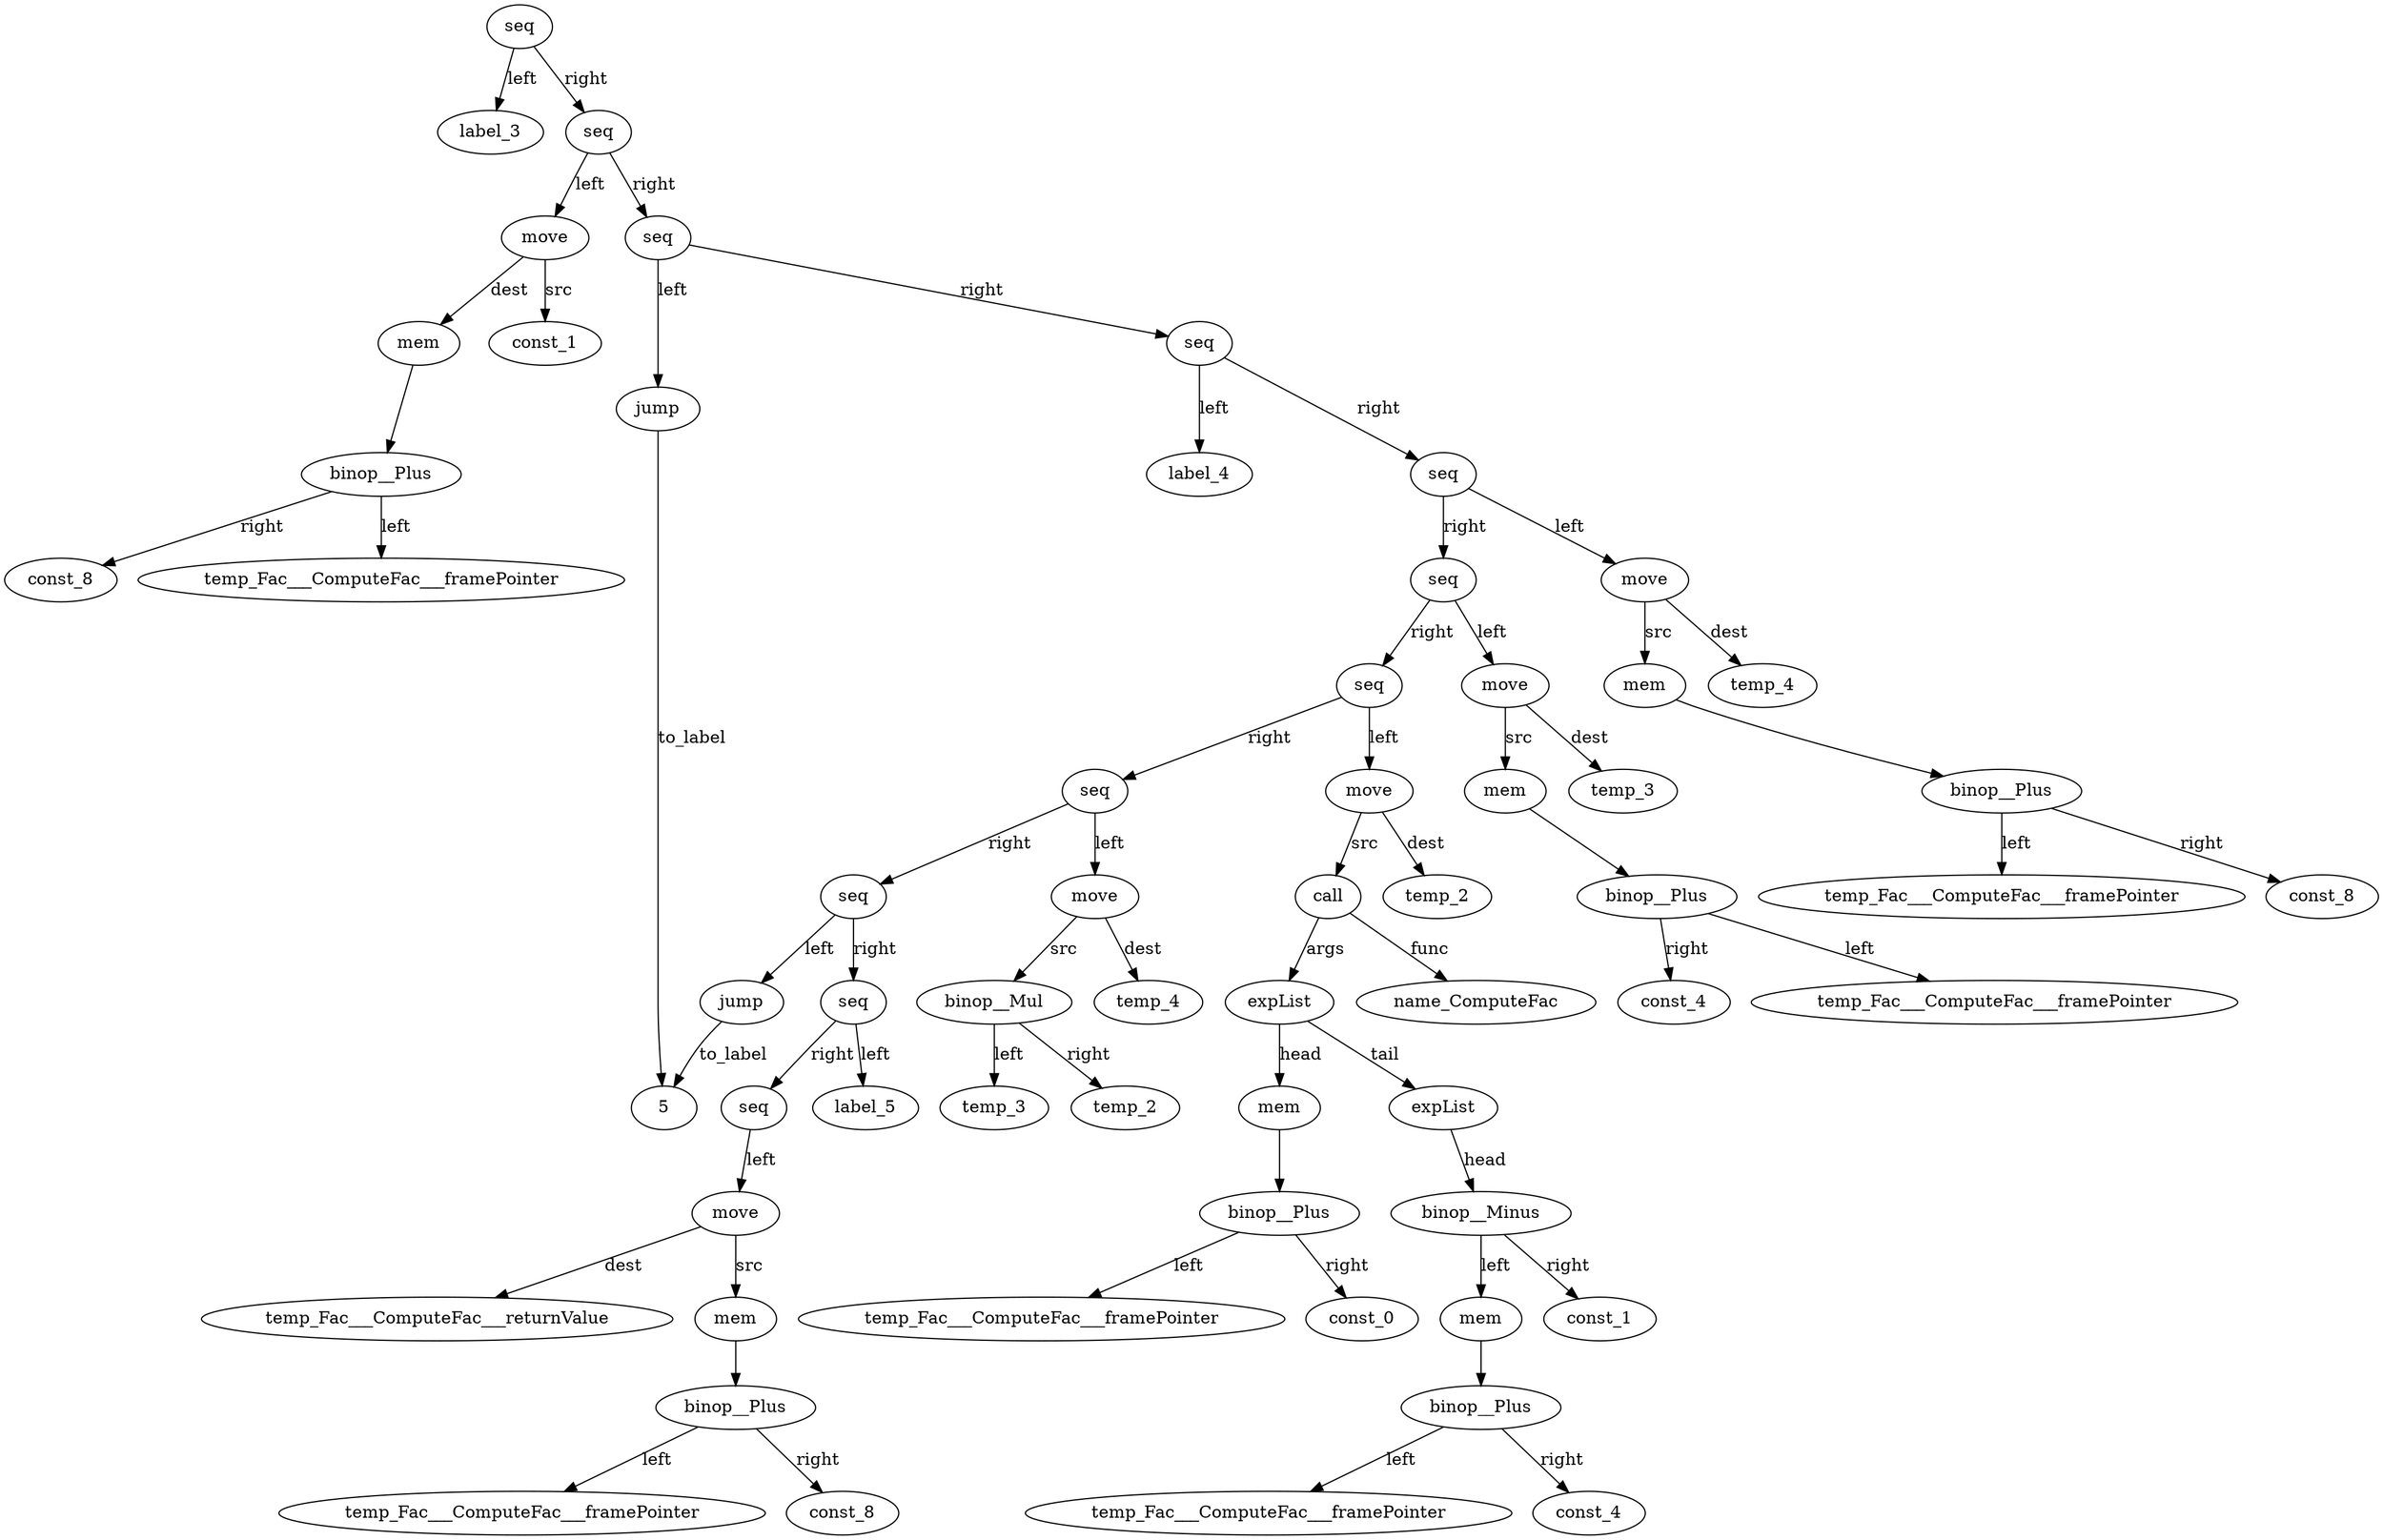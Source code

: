 digraph {
label_3__id_0 [ label="label_3" ]; 
temp_Fac___ComputeFac___framePointer__id_1 [ label="temp_Fac___ComputeFac___framePointer" ]; 
const_8__id_2 [ label="const_8" ]; 
binop__Plus__id_3 [ label="binop__Plus" ]; 
binop__Plus__id_3 -> const_8__id_2 [ label="right"] ; 
binop__Plus__id_3 -> temp_Fac___ComputeFac___framePointer__id_1 [ label="left"] ; 
mem__id_4 [ label="mem" ]; 
mem__id_4 -> binop__Plus__id_3 ; 
const_1__id_5 [ label="const_1" ]; 
move__id_6 [ label="move" ]; 
move__id_6 -> mem__id_4 [ label="dest"] ; 
move__id_6 -> const_1__id_5 [ label="src"] ; 
jump__id_7 [ label="jump" ]; 
jump__id_7 -> 5 [ label="to_label"] ; 
label_4__id_8 [ label="label_4" ]; 
temp_4__id_9 [ label="temp_4" ]; 
temp_Fac___ComputeFac___framePointer__id_10 [ label="temp_Fac___ComputeFac___framePointer" ]; 
const_8__id_11 [ label="const_8" ]; 
binop__Plus__id_12 [ label="binop__Plus" ]; 
binop__Plus__id_12 -> const_8__id_11 [ label="right"] ; 
binop__Plus__id_12 -> temp_Fac___ComputeFac___framePointer__id_10 [ label="left"] ; 
mem__id_13 [ label="mem" ]; 
mem__id_13 -> binop__Plus__id_12 ; 
move__id_14 [ label="move" ]; 
move__id_14 -> temp_4__id_9 [ label="dest"] ; 
move__id_14 -> mem__id_13 [ label="src"] ; 
temp_3__id_15 [ label="temp_3" ]; 
temp_Fac___ComputeFac___framePointer__id_16 [ label="temp_Fac___ComputeFac___framePointer" ]; 
const_4__id_17 [ label="const_4" ]; 
binop__Plus__id_18 [ label="binop__Plus" ]; 
binop__Plus__id_18 -> const_4__id_17 [ label="right"] ; 
binop__Plus__id_18 -> temp_Fac___ComputeFac___framePointer__id_16 [ label="left"] ; 
mem__id_19 [ label="mem" ]; 
mem__id_19 -> binop__Plus__id_18 ; 
move__id_20 [ label="move" ]; 
move__id_20 -> temp_3__id_15 [ label="dest"] ; 
move__id_20 -> mem__id_19 [ label="src"] ; 
temp_2__id_21 [ label="temp_2" ]; 
name_ComputeFac__id_22 [ label="name_ComputeFac" ]; 
temp_Fac___ComputeFac___framePointer__id_23 [ label="temp_Fac___ComputeFac___framePointer" ]; 
const_0__id_24 [ label="const_0" ]; 
binop__Plus__id_25 [ label="binop__Plus" ]; 
binop__Plus__id_25 -> const_0__id_24 [ label="right"] ; 
binop__Plus__id_25 -> temp_Fac___ComputeFac___framePointer__id_23 [ label="left"] ; 
mem__id_26 [ label="mem" ]; 
mem__id_26 -> binop__Plus__id_25 ; 
temp_Fac___ComputeFac___framePointer__id_27 [ label="temp_Fac___ComputeFac___framePointer" ]; 
const_4__id_28 [ label="const_4" ]; 
binop__Plus__id_29 [ label="binop__Plus" ]; 
binop__Plus__id_29 -> const_4__id_28 [ label="right"] ; 
binop__Plus__id_29 -> temp_Fac___ComputeFac___framePointer__id_27 [ label="left"] ; 
mem__id_30 [ label="mem" ]; 
mem__id_30 -> binop__Plus__id_29 ; 
const_1__id_31 [ label="const_1" ]; 
binop__Minus__id_32 [ label="binop__Minus" ]; 
binop__Minus__id_32 -> const_1__id_31 [ label="right"] ; 
binop__Minus__id_32 -> mem__id_30 [ label="left"] ; 
expList__id_33 [ label="expList" ]; 
expList__id_33 -> binop__Minus__id_32 [ label="head"] ; 
expList__id_34 [ label="expList" ]; 
expList__id_34 -> mem__id_26 [ label="head"] ; 
expList__id_34 -> expList__id_33 [ label="tail"] ; 
call__id_35 [ label="call" ]; 
call__id_35 -> name_ComputeFac__id_22 [ label="func"] ; 
call__id_35 -> expList__id_34 [ label="args"] ; 
move__id_36 [ label="move" ]; 
move__id_36 -> temp_2__id_21 [ label="dest"] ; 
move__id_36 -> call__id_35 [ label="src"] ; 
temp_4__id_37 [ label="temp_4" ]; 
temp_3__id_38 [ label="temp_3" ]; 
temp_2__id_39 [ label="temp_2" ]; 
binop__Mul__id_40 [ label="binop__Mul" ]; 
binop__Mul__id_40 -> temp_2__id_39 [ label="right"] ; 
binop__Mul__id_40 -> temp_3__id_38 [ label="left"] ; 
move__id_41 [ label="move" ]; 
move__id_41 -> temp_4__id_37 [ label="dest"] ; 
move__id_41 -> binop__Mul__id_40 [ label="src"] ; 
jump__id_42 [ label="jump" ]; 
jump__id_42 -> 5 [ label="to_label"] ; 
label_5__id_43 [ label="label_5" ]; 
temp_Fac___ComputeFac___returnValue__id_44 [ label="temp_Fac___ComputeFac___returnValue" ]; 
temp_Fac___ComputeFac___framePointer__id_45 [ label="temp_Fac___ComputeFac___framePointer" ]; 
const_8__id_46 [ label="const_8" ]; 
binop__Plus__id_47 [ label="binop__Plus" ]; 
binop__Plus__id_47 -> const_8__id_46 [ label="right"] ; 
binop__Plus__id_47 -> temp_Fac___ComputeFac___framePointer__id_45 [ label="left"] ; 
mem__id_48 [ label="mem" ]; 
mem__id_48 -> binop__Plus__id_47 ; 
move__id_49 [ label="move" ]; 
move__id_49 -> temp_Fac___ComputeFac___returnValue__id_44 [ label="dest"] ; 
move__id_49 -> mem__id_48 [ label="src"] ; 
seq__id_50 [ label="seq" ]; 
seq__id_50 -> move__id_49 [ label="left"] ; 
seq__id_51 [ label="seq" ]; 
seq__id_51 -> label_5__id_43 [ label="left"] ; 
seq__id_51 -> seq__id_50 [ label="right"] ; 
seq__id_52 [ label="seq" ]; 
seq__id_52 -> jump__id_42 [ label="left"] ; 
seq__id_52 -> seq__id_51 [ label="right"] ; 
seq__id_53 [ label="seq" ]; 
seq__id_53 -> move__id_41 [ label="left"] ; 
seq__id_53 -> seq__id_52 [ label="right"] ; 
seq__id_54 [ label="seq" ]; 
seq__id_54 -> move__id_36 [ label="left"] ; 
seq__id_54 -> seq__id_53 [ label="right"] ; 
seq__id_55 [ label="seq" ]; 
seq__id_55 -> move__id_20 [ label="left"] ; 
seq__id_55 -> seq__id_54 [ label="right"] ; 
seq__id_56 [ label="seq" ]; 
seq__id_56 -> move__id_14 [ label="left"] ; 
seq__id_56 -> seq__id_55 [ label="right"] ; 
seq__id_57 [ label="seq" ]; 
seq__id_57 -> label_4__id_8 [ label="left"] ; 
seq__id_57 -> seq__id_56 [ label="right"] ; 
seq__id_58 [ label="seq" ]; 
seq__id_58 -> jump__id_7 [ label="left"] ; 
seq__id_58 -> seq__id_57 [ label="right"] ; 
seq__id_59 [ label="seq" ]; 
seq__id_59 -> move__id_6 [ label="left"] ; 
seq__id_59 -> seq__id_58 [ label="right"] ; 
seq__id_60 [ label="seq" ]; 
seq__id_60 -> label_3__id_0 [ label="left"] ; 
seq__id_60 -> seq__id_59 [ label="right"] ; 

}